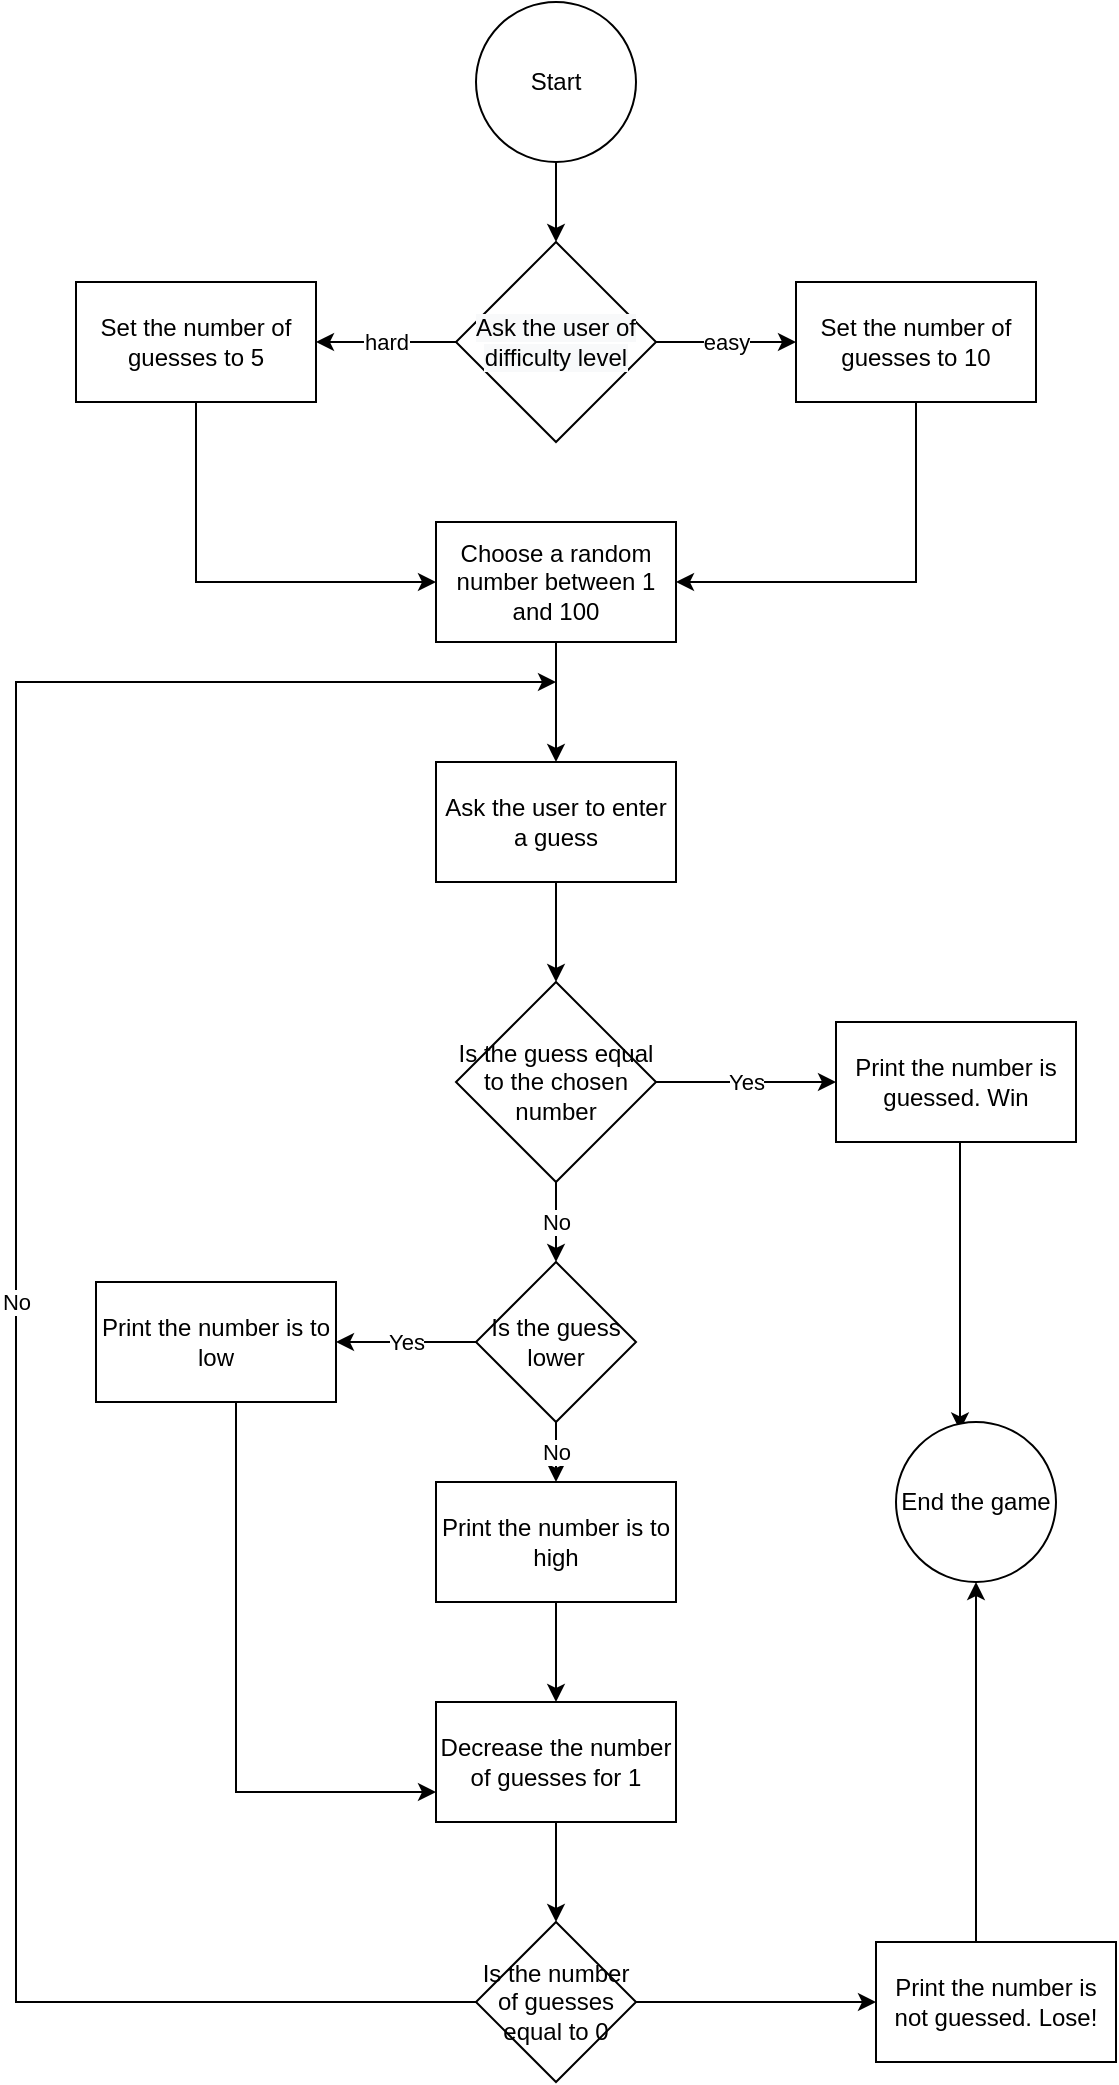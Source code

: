<mxfile version="14.1.8" type="github">
  <diagram id="LIrmTvzrBxP5Ad0zJzQT" name="Page-1">
    <mxGraphModel dx="2214" dy="1194" grid="1" gridSize="10" guides="1" tooltips="1" connect="1" arrows="1" fold="1" page="1" pageScale="1" pageWidth="850" pageHeight="1100" math="0" shadow="0">
      <root>
        <mxCell id="0" />
        <mxCell id="1" parent="0" />
        <mxCell id="Gj06fagSKXIr3O6N61Ik-3" value="" style="edgeStyle=orthogonalEdgeStyle;rounded=0;orthogonalLoop=1;jettySize=auto;html=1;" edge="1" parent="1" source="Gj06fagSKXIr3O6N61Ik-1">
          <mxGeometry relative="1" as="geometry">
            <mxPoint x="420" y="160" as="targetPoint" />
          </mxGeometry>
        </mxCell>
        <mxCell id="Gj06fagSKXIr3O6N61Ik-1" value="Start" style="ellipse;whiteSpace=wrap;html=1;aspect=fixed;" vertex="1" parent="1">
          <mxGeometry x="380" y="40" width="80" height="80" as="geometry" />
        </mxCell>
        <mxCell id="Gj06fagSKXIr3O6N61Ik-7" value="hard" style="edgeStyle=orthogonalEdgeStyle;rounded=0;orthogonalLoop=1;jettySize=auto;html=1;" edge="1" parent="1" source="Gj06fagSKXIr3O6N61Ik-4" target="Gj06fagSKXIr3O6N61Ik-6">
          <mxGeometry relative="1" as="geometry" />
        </mxCell>
        <mxCell id="Gj06fagSKXIr3O6N61Ik-9" value="easy" style="edgeStyle=orthogonalEdgeStyle;rounded=0;orthogonalLoop=1;jettySize=auto;html=1;" edge="1" parent="1" source="Gj06fagSKXIr3O6N61Ik-4" target="Gj06fagSKXIr3O6N61Ik-8">
          <mxGeometry relative="1" as="geometry" />
        </mxCell>
        <mxCell id="Gj06fagSKXIr3O6N61Ik-4" value="&#xa;&#xa;&lt;span style=&quot;color: rgb(0, 0, 0); font-family: helvetica; font-size: 12px; font-style: normal; font-weight: 400; letter-spacing: normal; text-align: center; text-indent: 0px; text-transform: none; word-spacing: 0px; background-color: rgb(248, 249, 250); display: inline; float: none;&quot;&gt;Ask the user of difficulty level&lt;/span&gt;&#xa;&#xa;" style="rhombus;whiteSpace=wrap;html=1;" vertex="1" parent="1">
          <mxGeometry x="370" y="160" width="100" height="100" as="geometry" />
        </mxCell>
        <mxCell id="Gj06fagSKXIr3O6N61Ik-12" style="edgeStyle=orthogonalEdgeStyle;rounded=0;orthogonalLoop=1;jettySize=auto;html=1;entryX=0;entryY=0.5;entryDx=0;entryDy=0;" edge="1" parent="1" source="Gj06fagSKXIr3O6N61Ik-6" target="Gj06fagSKXIr3O6N61Ik-11">
          <mxGeometry relative="1" as="geometry">
            <mxPoint x="250" y="370" as="targetPoint" />
            <Array as="points">
              <mxPoint x="240" y="330" />
            </Array>
          </mxGeometry>
        </mxCell>
        <mxCell id="Gj06fagSKXIr3O6N61Ik-6" value="Set the number of guesses to 5" style="whiteSpace=wrap;html=1;" vertex="1" parent="1">
          <mxGeometry x="180" y="180" width="120" height="60" as="geometry" />
        </mxCell>
        <mxCell id="Gj06fagSKXIr3O6N61Ik-13" style="edgeStyle=orthogonalEdgeStyle;rounded=0;orthogonalLoop=1;jettySize=auto;html=1;entryX=1;entryY=0.5;entryDx=0;entryDy=0;" edge="1" parent="1" source="Gj06fagSKXIr3O6N61Ik-8" target="Gj06fagSKXIr3O6N61Ik-11">
          <mxGeometry relative="1" as="geometry">
            <Array as="points">
              <mxPoint x="600" y="330" />
            </Array>
          </mxGeometry>
        </mxCell>
        <mxCell id="Gj06fagSKXIr3O6N61Ik-8" value="Set the number of guesses to 10" style="whiteSpace=wrap;html=1;" vertex="1" parent="1">
          <mxGeometry x="540" y="180" width="120" height="60" as="geometry" />
        </mxCell>
        <mxCell id="Gj06fagSKXIr3O6N61Ik-15" value="" style="edgeStyle=orthogonalEdgeStyle;rounded=0;orthogonalLoop=1;jettySize=auto;html=1;" edge="1" parent="1" source="Gj06fagSKXIr3O6N61Ik-11" target="Gj06fagSKXIr3O6N61Ik-14">
          <mxGeometry relative="1" as="geometry" />
        </mxCell>
        <mxCell id="Gj06fagSKXIr3O6N61Ik-11" value="Choose a random number between 1 and 100" style="rounded=0;whiteSpace=wrap;html=1;" vertex="1" parent="1">
          <mxGeometry x="360" y="300" width="120" height="60" as="geometry" />
        </mxCell>
        <mxCell id="Gj06fagSKXIr3O6N61Ik-17" value="" style="edgeStyle=orthogonalEdgeStyle;rounded=0;orthogonalLoop=1;jettySize=auto;html=1;" edge="1" parent="1" source="Gj06fagSKXIr3O6N61Ik-14" target="Gj06fagSKXIr3O6N61Ik-16">
          <mxGeometry relative="1" as="geometry" />
        </mxCell>
        <mxCell id="Gj06fagSKXIr3O6N61Ik-14" value="Ask the user to enter a guess" style="whiteSpace=wrap;html=1;rounded=0;" vertex="1" parent="1">
          <mxGeometry x="360" y="420" width="120" height="60" as="geometry" />
        </mxCell>
        <mxCell id="Gj06fagSKXIr3O6N61Ik-19" value="Yes" style="edgeStyle=orthogonalEdgeStyle;rounded=0;orthogonalLoop=1;jettySize=auto;html=1;" edge="1" parent="1" source="Gj06fagSKXIr3O6N61Ik-16" target="Gj06fagSKXIr3O6N61Ik-18">
          <mxGeometry relative="1" as="geometry" />
        </mxCell>
        <mxCell id="Gj06fagSKXIr3O6N61Ik-21" value="No" style="edgeStyle=orthogonalEdgeStyle;rounded=0;orthogonalLoop=1;jettySize=auto;html=1;" edge="1" parent="1" source="Gj06fagSKXIr3O6N61Ik-16" target="Gj06fagSKXIr3O6N61Ik-20">
          <mxGeometry relative="1" as="geometry" />
        </mxCell>
        <mxCell id="Gj06fagSKXIr3O6N61Ik-16" value="Is the guess equal to the chosen number" style="rhombus;whiteSpace=wrap;html=1;rounded=0;" vertex="1" parent="1">
          <mxGeometry x="370" y="530" width="100" height="100" as="geometry" />
        </mxCell>
        <mxCell id="Gj06fagSKXIr3O6N61Ik-36" style="edgeStyle=elbowEdgeStyle;rounded=0;orthogonalLoop=1;jettySize=auto;html=1;entryX=0.4;entryY=0.053;entryDx=0;entryDy=0;entryPerimeter=0;" edge="1" parent="1" source="Gj06fagSKXIr3O6N61Ik-18" target="Gj06fagSKXIr3O6N61Ik-35">
          <mxGeometry relative="1" as="geometry" />
        </mxCell>
        <mxCell id="Gj06fagSKXIr3O6N61Ik-18" value="Print the number is guessed. Win" style="whiteSpace=wrap;html=1;rounded=0;" vertex="1" parent="1">
          <mxGeometry x="560" y="550" width="120" height="60" as="geometry" />
        </mxCell>
        <mxCell id="Gj06fagSKXIr3O6N61Ik-23" value="Yes" style="edgeStyle=orthogonalEdgeStyle;rounded=0;orthogonalLoop=1;jettySize=auto;html=1;" edge="1" parent="1" source="Gj06fagSKXIr3O6N61Ik-20" target="Gj06fagSKXIr3O6N61Ik-22">
          <mxGeometry relative="1" as="geometry" />
        </mxCell>
        <mxCell id="Gj06fagSKXIr3O6N61Ik-25" value="No" style="edgeStyle=orthogonalEdgeStyle;rounded=0;orthogonalLoop=1;jettySize=auto;html=1;" edge="1" parent="1" source="Gj06fagSKXIr3O6N61Ik-20" target="Gj06fagSKXIr3O6N61Ik-24">
          <mxGeometry relative="1" as="geometry" />
        </mxCell>
        <mxCell id="Gj06fagSKXIr3O6N61Ik-20" value="Is the guess lower" style="rhombus;whiteSpace=wrap;html=1;rounded=0;" vertex="1" parent="1">
          <mxGeometry x="380" y="670" width="80" height="80" as="geometry" />
        </mxCell>
        <mxCell id="Gj06fagSKXIr3O6N61Ik-28" style="edgeStyle=orthogonalEdgeStyle;rounded=0;orthogonalLoop=1;jettySize=auto;html=1;entryX=0;entryY=0.75;entryDx=0;entryDy=0;" edge="1" parent="1" source="Gj06fagSKXIr3O6N61Ik-22" target="Gj06fagSKXIr3O6N61Ik-26">
          <mxGeometry relative="1" as="geometry">
            <Array as="points">
              <mxPoint x="260" y="935" />
            </Array>
          </mxGeometry>
        </mxCell>
        <mxCell id="Gj06fagSKXIr3O6N61Ik-22" value="Print the number is to low" style="whiteSpace=wrap;html=1;rounded=0;" vertex="1" parent="1">
          <mxGeometry x="190" y="680" width="120" height="60" as="geometry" />
        </mxCell>
        <mxCell id="Gj06fagSKXIr3O6N61Ik-27" value="" style="edgeStyle=orthogonalEdgeStyle;rounded=0;orthogonalLoop=1;jettySize=auto;html=1;" edge="1" parent="1" source="Gj06fagSKXIr3O6N61Ik-24" target="Gj06fagSKXIr3O6N61Ik-26">
          <mxGeometry relative="1" as="geometry" />
        </mxCell>
        <mxCell id="Gj06fagSKXIr3O6N61Ik-24" value="Print the number is to high" style="whiteSpace=wrap;html=1;rounded=0;" vertex="1" parent="1">
          <mxGeometry x="360" y="780" width="120" height="60" as="geometry" />
        </mxCell>
        <mxCell id="Gj06fagSKXIr3O6N61Ik-30" value="" style="edgeStyle=orthogonalEdgeStyle;rounded=0;orthogonalLoop=1;jettySize=auto;html=1;" edge="1" parent="1" source="Gj06fagSKXIr3O6N61Ik-26" target="Gj06fagSKXIr3O6N61Ik-29">
          <mxGeometry relative="1" as="geometry" />
        </mxCell>
        <mxCell id="Gj06fagSKXIr3O6N61Ik-26" value="Decrease the number of guesses for 1" style="whiteSpace=wrap;html=1;rounded=0;" vertex="1" parent="1">
          <mxGeometry x="360" y="890" width="120" height="60" as="geometry" />
        </mxCell>
        <mxCell id="Gj06fagSKXIr3O6N61Ik-31" value="No" style="edgeStyle=elbowEdgeStyle;rounded=0;orthogonalLoop=1;jettySize=auto;html=1;" edge="1" parent="1" source="Gj06fagSKXIr3O6N61Ik-29">
          <mxGeometry relative="1" as="geometry">
            <mxPoint x="420" y="380" as="targetPoint" />
            <Array as="points">
              <mxPoint x="150" y="700" />
            </Array>
          </mxGeometry>
        </mxCell>
        <mxCell id="Gj06fagSKXIr3O6N61Ik-34" value="" style="edgeStyle=elbowEdgeStyle;rounded=0;orthogonalLoop=1;jettySize=auto;html=1;" edge="1" parent="1" source="Gj06fagSKXIr3O6N61Ik-29" target="Gj06fagSKXIr3O6N61Ik-33">
          <mxGeometry relative="1" as="geometry" />
        </mxCell>
        <mxCell id="Gj06fagSKXIr3O6N61Ik-29" value="Is the number of guesses equal to 0" style="rhombus;whiteSpace=wrap;html=1;rounded=0;" vertex="1" parent="1">
          <mxGeometry x="380" y="1000" width="80" height="80" as="geometry" />
        </mxCell>
        <mxCell id="Gj06fagSKXIr3O6N61Ik-37" style="edgeStyle=elbowEdgeStyle;rounded=0;orthogonalLoop=1;jettySize=auto;html=1;entryX=0.5;entryY=1;entryDx=0;entryDy=0;" edge="1" parent="1" source="Gj06fagSKXIr3O6N61Ik-33" target="Gj06fagSKXIr3O6N61Ik-35">
          <mxGeometry relative="1" as="geometry" />
        </mxCell>
        <mxCell id="Gj06fagSKXIr3O6N61Ik-33" value="Print the number is not guessed. Lose!" style="whiteSpace=wrap;html=1;rounded=0;" vertex="1" parent="1">
          <mxGeometry x="580" y="1010" width="120" height="60" as="geometry" />
        </mxCell>
        <mxCell id="Gj06fagSKXIr3O6N61Ik-35" value="End the game" style="ellipse;whiteSpace=wrap;html=1;aspect=fixed;" vertex="1" parent="1">
          <mxGeometry x="590" y="750" width="80" height="80" as="geometry" />
        </mxCell>
      </root>
    </mxGraphModel>
  </diagram>
</mxfile>
